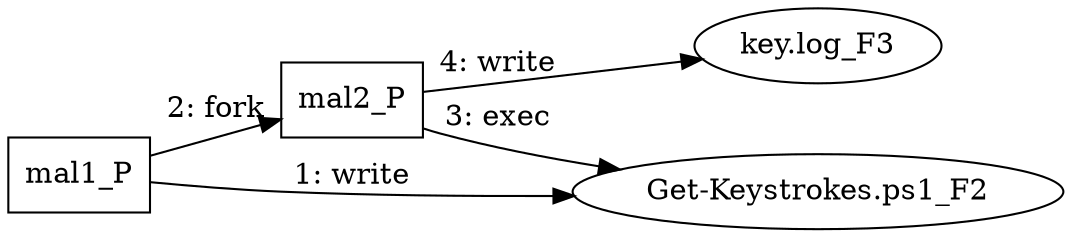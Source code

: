 digraph "T1056.001" {
rankdir="LR"
size="9"
fixedsize="false"
splines="true"
nodesep=0.3
ranksep=0
fontsize=10
overlap="scalexy"
engine= "neato"
	"mal1_P" [node_type=Process shape=box]
	"mal2_P" [node_type=Process shape=box]
	"Get-Keystrokes.ps1_F2" [node_type=File shape=ellipse]
	"key.log_F3" [node_type=File shape=ellipse]
	"mal1_P" -> "Get-Keystrokes.ps1_F2" [label="1: write"]
	"mal1_P" -> "mal2_P" [label="2: fork"]
	"mal2_P" -> "Get-Keystrokes.ps1_F2" [label="3: exec"]
	"mal2_P" -> "key.log_F3" [label="4: write"]
}
